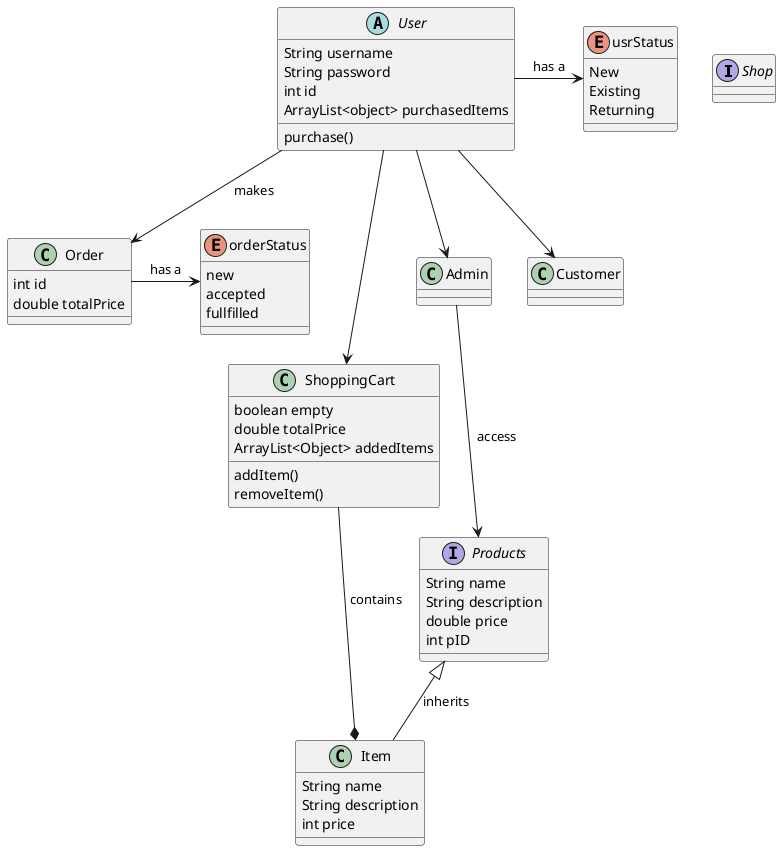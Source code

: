 @startuml
'https://plantuml.com/class-diagram

interface Shop


interface Products
abstract class User
class ShoppingCart
class Item
class Order

Products <|-- Item : inherits

User --> ShoppingCart
User --> Admin
User --> Customer

Admin --> Products : access

ShoppingCart --* Item : contains

User --> Order : makes

Order -> orderStatus : has a

User -> usrStatus : has a


ShoppingCart : boolean empty
ShoppingCart : double totalPrice
ShoppingCart : addItem()
ShoppingCart : removeItem()

User : String username
User : String password
User : int id
User : ArrayList<object> purchasedItems
User : purchase()

Products : String name
Products : String description
Products : double price
Products : int pID

Item : String name
Item : String description
Item : int price

Order : int id
Order : double totalPrice


ShoppingCart : ArrayList<Object> addedItems




enum usrStatus {
New
Existing
Returning
}
enum orderStatus {
new
accepted
fullfilled
}

@enduml